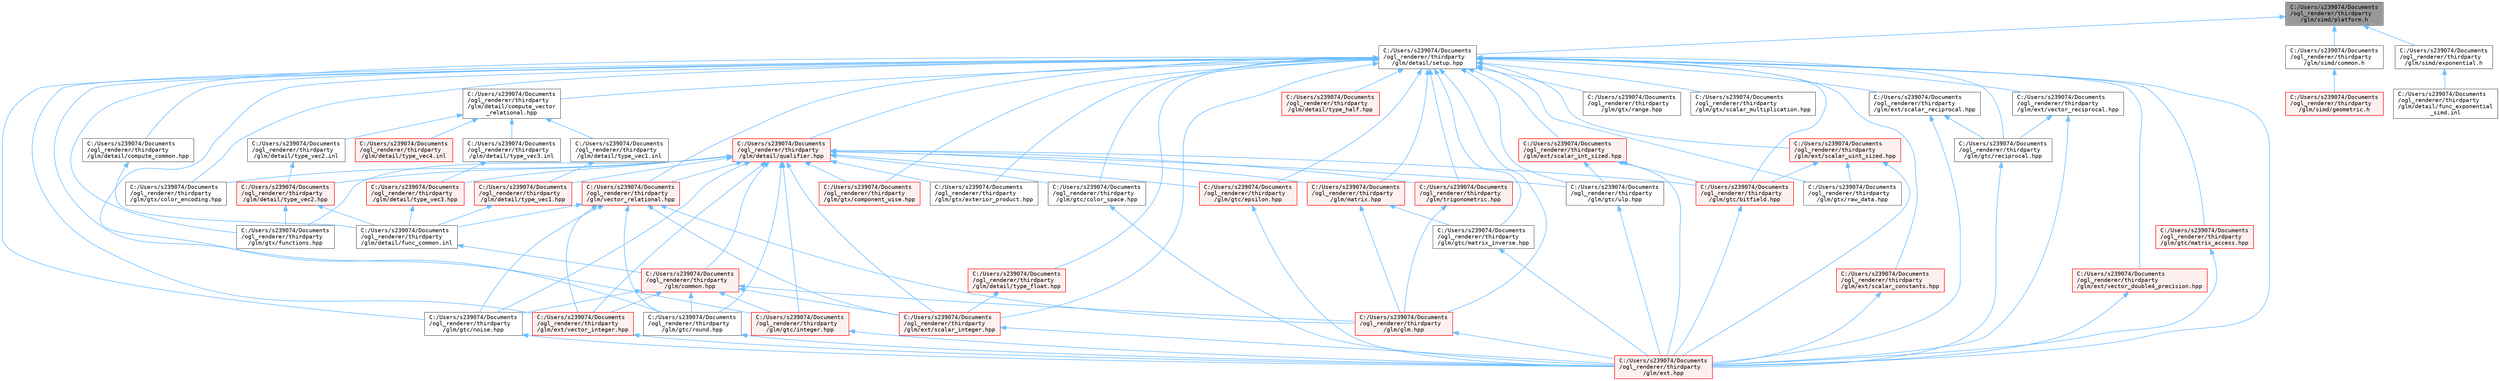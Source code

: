 digraph "C:/Users/s239074/Documents/ogl_renderer/thirdparty/glm/simd/platform.h"
{
 // LATEX_PDF_SIZE
  bgcolor="transparent";
  edge [fontname=Terminal,fontsize=10,labelfontname=Helvetica,labelfontsize=10];
  node [fontname=Terminal,fontsize=10,shape=box,height=0.2,width=0.4];
  Node1 [label="C:/Users/s239074/Documents\l/ogl_renderer/thirdparty\l/glm/simd/platform.h",height=0.2,width=0.4,color="gray40", fillcolor="grey60", style="filled", fontcolor="black",tooltip=" "];
  Node1 -> Node2 [dir="back",color="steelblue1",style="solid"];
  Node2 [label="C:/Users/s239074/Documents\l/ogl_renderer/thirdparty\l/glm/detail/setup.hpp",height=0.2,width=0.4,color="grey40", fillcolor="white", style="filled",URL="$setup_8hpp.html",tooltip=" "];
  Node2 -> Node3 [dir="back",color="steelblue1",style="solid"];
  Node3 [label="C:/Users/s239074/Documents\l/ogl_renderer/thirdparty\l/glm/detail/compute_common.hpp",height=0.2,width=0.4,color="grey40", fillcolor="white", style="filled",URL="$compute__common_8hpp.html",tooltip=" "];
  Node3 -> Node4 [dir="back",color="steelblue1",style="solid"];
  Node4 [label="C:/Users/s239074/Documents\l/ogl_renderer/thirdparty\l/glm/detail/func_common.inl",height=0.2,width=0.4,color="grey40", fillcolor="white", style="filled",URL="$func__common_8inl.html",tooltip=" "];
  Node4 -> Node5 [dir="back",color="steelblue1",style="solid"];
  Node5 [label="C:/Users/s239074/Documents\l/ogl_renderer/thirdparty\l/glm/common.hpp",height=0.2,width=0.4,color="red", fillcolor="#FFF0F0", style="filled",URL="$common_8hpp.html",tooltip=" "];
  Node5 -> Node180 [dir="back",color="steelblue1",style="solid"];
  Node180 [label="C:/Users/s239074/Documents\l/ogl_renderer/thirdparty\l/glm/ext/scalar_integer.hpp",height=0.2,width=0.4,color="red", fillcolor="#FFF0F0", style="filled",URL="$scalar__integer_8hpp.html",tooltip=" "];
  Node180 -> Node8 [dir="back",color="steelblue1",style="solid"];
  Node8 [label="C:/Users/s239074/Documents\l/ogl_renderer/thirdparty\l/glm/ext.hpp",height=0.2,width=0.4,color="red", fillcolor="#FFF0F0", style="filled",URL="$ext_8hpp.html",tooltip=" "];
  Node5 -> Node182 [dir="back",color="steelblue1",style="solid"];
  Node182 [label="C:/Users/s239074/Documents\l/ogl_renderer/thirdparty\l/glm/ext/vector_integer.hpp",height=0.2,width=0.4,color="red", fillcolor="#FFF0F0", style="filled",URL="$vector__integer_8hpp.html",tooltip=" "];
  Node182 -> Node8 [dir="back",color="steelblue1",style="solid"];
  Node5 -> Node42 [dir="back",color="steelblue1",style="solid"];
  Node42 [label="C:/Users/s239074/Documents\l/ogl_renderer/thirdparty\l/glm/glm.hpp",height=0.2,width=0.4,color="red", fillcolor="#FFF0F0", style="filled",URL="$glm_8hpp.html",tooltip=" "];
  Node42 -> Node8 [dir="back",color="steelblue1",style="solid"];
  Node5 -> Node177 [dir="back",color="steelblue1",style="solid"];
  Node177 [label="C:/Users/s239074/Documents\l/ogl_renderer/thirdparty\l/glm/gtc/integer.hpp",height=0.2,width=0.4,color="red", fillcolor="#FFF0F0", style="filled",URL="$gtc_2integer_8hpp.html",tooltip=" "];
  Node177 -> Node8 [dir="back",color="steelblue1",style="solid"];
  Node5 -> Node7 [dir="back",color="steelblue1",style="solid"];
  Node7 [label="C:/Users/s239074/Documents\l/ogl_renderer/thirdparty\l/glm/gtc/noise.hpp",height=0.2,width=0.4,color="grey40", fillcolor="white", style="filled",URL="$noise_8hpp.html",tooltip=" "];
  Node7 -> Node8 [dir="back",color="steelblue1",style="solid"];
  Node5 -> Node184 [dir="back",color="steelblue1",style="solid"];
  Node184 [label="C:/Users/s239074/Documents\l/ogl_renderer/thirdparty\l/glm/gtc/round.hpp",height=0.2,width=0.4,color="grey40", fillcolor="white", style="filled",URL="$round_8hpp.html",tooltip=" "];
  Node184 -> Node8 [dir="back",color="steelblue1",style="solid"];
  Node2 -> Node202 [dir="back",color="steelblue1",style="solid"];
  Node202 [label="C:/Users/s239074/Documents\l/ogl_renderer/thirdparty\l/glm/detail/compute_vector\l_relational.hpp",height=0.2,width=0.4,color="grey40", fillcolor="white", style="filled",URL="$compute__vector__relational_8hpp.html",tooltip=" "];
  Node202 -> Node203 [dir="back",color="steelblue1",style="solid"];
  Node203 [label="C:/Users/s239074/Documents\l/ogl_renderer/thirdparty\l/glm/detail/type_vec1.inl",height=0.2,width=0.4,color="grey40", fillcolor="white", style="filled",URL="$type__vec1_8inl.html",tooltip=" "];
  Node203 -> Node204 [dir="back",color="steelblue1",style="solid"];
  Node204 [label="C:/Users/s239074/Documents\l/ogl_renderer/thirdparty\l/glm/detail/type_vec1.hpp",height=0.2,width=0.4,color="red", fillcolor="#FFF0F0", style="filled",URL="$type__vec1_8hpp.html",tooltip=" "];
  Node204 -> Node4 [dir="back",color="steelblue1",style="solid"];
  Node202 -> Node220 [dir="back",color="steelblue1",style="solid"];
  Node220 [label="C:/Users/s239074/Documents\l/ogl_renderer/thirdparty\l/glm/detail/type_vec2.inl",height=0.2,width=0.4,color="grey40", fillcolor="white", style="filled",URL="$type__vec2_8inl.html",tooltip=" "];
  Node220 -> Node221 [dir="back",color="steelblue1",style="solid"];
  Node221 [label="C:/Users/s239074/Documents\l/ogl_renderer/thirdparty\l/glm/detail/type_vec2.hpp",height=0.2,width=0.4,color="red", fillcolor="#FFF0F0", style="filled",URL="$type__vec2_8hpp.html",tooltip=" "];
  Node221 -> Node4 [dir="back",color="steelblue1",style="solid"];
  Node221 -> Node208 [dir="back",color="steelblue1",style="solid"];
  Node208 [label="C:/Users/s239074/Documents\l/ogl_renderer/thirdparty\l/glm/gtx/functions.hpp",height=0.2,width=0.4,color="grey40", fillcolor="white", style="filled",URL="$functions_8hpp.html",tooltip=" "];
  Node202 -> Node267 [dir="back",color="steelblue1",style="solid"];
  Node267 [label="C:/Users/s239074/Documents\l/ogl_renderer/thirdparty\l/glm/detail/type_vec3.inl",height=0.2,width=0.4,color="grey40", fillcolor="white", style="filled",URL="$type__vec3_8inl.html",tooltip=" "];
  Node267 -> Node268 [dir="back",color="steelblue1",style="solid"];
  Node268 [label="C:/Users/s239074/Documents\l/ogl_renderer/thirdparty\l/glm/detail/type_vec3.hpp",height=0.2,width=0.4,color="red", fillcolor="#FFF0F0", style="filled",URL="$type__vec3_8hpp.html",tooltip=" "];
  Node268 -> Node4 [dir="back",color="steelblue1",style="solid"];
  Node202 -> Node301 [dir="back",color="steelblue1",style="solid"];
  Node301 [label="C:/Users/s239074/Documents\l/ogl_renderer/thirdparty\l/glm/detail/type_vec4.inl",height=0.2,width=0.4,color="red", fillcolor="#FFF0F0", style="filled",URL="$type__vec4_8inl.html",tooltip=" "];
  Node2 -> Node314 [dir="back",color="steelblue1",style="solid"];
  Node314 [label="C:/Users/s239074/Documents\l/ogl_renderer/thirdparty\l/glm/detail/qualifier.hpp",height=0.2,width=0.4,color="red", fillcolor="#FFF0F0", style="filled",URL="$qualifier_8hpp.html",tooltip=" "];
  Node314 -> Node5 [dir="back",color="steelblue1",style="solid"];
  Node314 -> Node204 [dir="back",color="steelblue1",style="solid"];
  Node314 -> Node221 [dir="back",color="steelblue1",style="solid"];
  Node314 -> Node268 [dir="back",color="steelblue1",style="solid"];
  Node314 -> Node180 [dir="back",color="steelblue1",style="solid"];
  Node314 -> Node182 [dir="back",color="steelblue1",style="solid"];
  Node314 -> Node117 [dir="back",color="steelblue1",style="solid"];
  Node117 [label="C:/Users/s239074/Documents\l/ogl_renderer/thirdparty\l/glm/gtc/bitfield.hpp",height=0.2,width=0.4,color="red", fillcolor="#FFF0F0", style="filled",URL="$bitfield_8hpp.html",tooltip=" "];
  Node117 -> Node8 [dir="back",color="steelblue1",style="solid"];
  Node314 -> Node206 [dir="back",color="steelblue1",style="solid"];
  Node206 [label="C:/Users/s239074/Documents\l/ogl_renderer/thirdparty\l/glm/gtc/color_space.hpp",height=0.2,width=0.4,color="grey40", fillcolor="white", style="filled",URL="$gtc_2color__space_8hpp.html",tooltip=" "];
  Node206 -> Node8 [dir="back",color="steelblue1",style="solid"];
  Node314 -> Node197 [dir="back",color="steelblue1",style="solid"];
  Node197 [label="C:/Users/s239074/Documents\l/ogl_renderer/thirdparty\l/glm/gtc/epsilon.hpp",height=0.2,width=0.4,color="red", fillcolor="#FFF0F0", style="filled",URL="$epsilon_8hpp.html",tooltip=" "];
  Node197 -> Node8 [dir="back",color="steelblue1",style="solid"];
  Node314 -> Node177 [dir="back",color="steelblue1",style="solid"];
  Node314 -> Node7 [dir="back",color="steelblue1",style="solid"];
  Node314 -> Node184 [dir="back",color="steelblue1",style="solid"];
  Node314 -> Node192 [dir="back",color="steelblue1",style="solid"];
  Node192 [label="C:/Users/s239074/Documents\l/ogl_renderer/thirdparty\l/glm/gtc/ulp.hpp",height=0.2,width=0.4,color="grey40", fillcolor="white", style="filled",URL="$ulp_8hpp.html",tooltip=" "];
  Node192 -> Node8 [dir="back",color="steelblue1",style="solid"];
  Node314 -> Node291 [dir="back",color="steelblue1",style="solid"];
  Node291 [label="C:/Users/s239074/Documents\l/ogl_renderer/thirdparty\l/glm/gtx/color_encoding.hpp",height=0.2,width=0.4,color="grey40", fillcolor="white", style="filled",URL="$color__encoding_8hpp.html",tooltip=" "];
  Node314 -> Node179 [dir="back",color="steelblue1",style="solid"];
  Node179 [label="C:/Users/s239074/Documents\l/ogl_renderer/thirdparty\l/glm/gtx/component_wise.hpp",height=0.2,width=0.4,color="red", fillcolor="#FFF0F0", style="filled",URL="$component__wise_8hpp.html",tooltip=" "];
  Node314 -> Node318 [dir="back",color="steelblue1",style="solid"];
  Node318 [label="C:/Users/s239074/Documents\l/ogl_renderer/thirdparty\l/glm/gtx/exterior_product.hpp",height=0.2,width=0.4,color="grey40", fillcolor="white", style="filled",URL="$exterior__product_8hpp.html",tooltip=" "];
  Node314 -> Node208 [dir="back",color="steelblue1",style="solid"];
  Node314 -> Node33 [dir="back",color="steelblue1",style="solid"];
  Node33 [label="C:/Users/s239074/Documents\l/ogl_renderer/thirdparty\l/glm/matrix.hpp",height=0.2,width=0.4,color="red", fillcolor="#FFF0F0", style="filled",URL="$matrix_8hpp.html",tooltip=" "];
  Node33 -> Node42 [dir="back",color="steelblue1",style="solid"];
  Node33 -> Node102 [dir="back",color="steelblue1",style="solid"];
  Node102 [label="C:/Users/s239074/Documents\l/ogl_renderer/thirdparty\l/glm/gtc/matrix_inverse.hpp",height=0.2,width=0.4,color="grey40", fillcolor="white", style="filled",URL="$matrix__inverse_8hpp.html",tooltip=" "];
  Node102 -> Node8 [dir="back",color="steelblue1",style="solid"];
  Node314 -> Node320 [dir="back",color="steelblue1",style="solid"];
  Node320 [label="C:/Users/s239074/Documents\l/ogl_renderer/thirdparty\l/glm/trigonometric.hpp",height=0.2,width=0.4,color="red", fillcolor="#FFF0F0", style="filled",URL="$trigonometric_8hpp.html",tooltip=" "];
  Node320 -> Node42 [dir="back",color="steelblue1",style="solid"];
  Node314 -> Node327 [dir="back",color="steelblue1",style="solid"];
  Node327 [label="C:/Users/s239074/Documents\l/ogl_renderer/thirdparty\l/glm/vector_relational.hpp",height=0.2,width=0.4,color="red", fillcolor="#FFF0F0", style="filled",URL="$vector__relational_8hpp.html",tooltip=" "];
  Node327 -> Node4 [dir="back",color="steelblue1",style="solid"];
  Node327 -> Node180 [dir="back",color="steelblue1",style="solid"];
  Node327 -> Node182 [dir="back",color="steelblue1",style="solid"];
  Node327 -> Node42 [dir="back",color="steelblue1",style="solid"];
  Node327 -> Node7 [dir="back",color="steelblue1",style="solid"];
  Node327 -> Node184 [dir="back",color="steelblue1",style="solid"];
  Node2 -> Node330 [dir="back",color="steelblue1",style="solid"];
  Node330 [label="C:/Users/s239074/Documents\l/ogl_renderer/thirdparty\l/glm/detail/type_float.hpp",height=0.2,width=0.4,color="red", fillcolor="#FFF0F0", style="filled",URL="$type__float_8hpp.html",tooltip=" "];
  Node330 -> Node180 [dir="back",color="steelblue1",style="solid"];
  Node2 -> Node332 [dir="back",color="steelblue1",style="solid"];
  Node332 [label="C:/Users/s239074/Documents\l/ogl_renderer/thirdparty\l/glm/detail/type_half.hpp",height=0.2,width=0.4,color="red", fillcolor="#FFF0F0", style="filled",URL="$type__half_8hpp.html",tooltip=" "];
  Node2 -> Node8 [dir="back",color="steelblue1",style="solid"];
  Node2 -> Node333 [dir="back",color="steelblue1",style="solid"];
  Node333 [label="C:/Users/s239074/Documents\l/ogl_renderer/thirdparty\l/glm/ext/scalar_constants.hpp",height=0.2,width=0.4,color="red", fillcolor="#FFF0F0", style="filled",URL="$scalar__constants_8hpp.html",tooltip=" "];
  Node333 -> Node8 [dir="back",color="steelblue1",style="solid"];
  Node2 -> Node340 [dir="back",color="steelblue1",style="solid"];
  Node340 [label="C:/Users/s239074/Documents\l/ogl_renderer/thirdparty\l/glm/ext/scalar_int_sized.hpp",height=0.2,width=0.4,color="red", fillcolor="#FFF0F0", style="filled",URL="$scalar__int__sized_8hpp.html",tooltip=" "];
  Node340 -> Node8 [dir="back",color="steelblue1",style="solid"];
  Node340 -> Node117 [dir="back",color="steelblue1",style="solid"];
  Node340 -> Node192 [dir="back",color="steelblue1",style="solid"];
  Node2 -> Node180 [dir="back",color="steelblue1",style="solid"];
  Node2 -> Node322 [dir="back",color="steelblue1",style="solid"];
  Node322 [label="C:/Users/s239074/Documents\l/ogl_renderer/thirdparty\l/glm/ext/scalar_reciprocal.hpp",height=0.2,width=0.4,color="grey40", fillcolor="white", style="filled",URL="$scalar__reciprocal_8hpp.html",tooltip=" "];
  Node322 -> Node8 [dir="back",color="steelblue1",style="solid"];
  Node322 -> Node323 [dir="back",color="steelblue1",style="solid"];
  Node323 [label="C:/Users/s239074/Documents\l/ogl_renderer/thirdparty\l/glm/gtc/reciprocal.hpp",height=0.2,width=0.4,color="grey40", fillcolor="white", style="filled",URL="$reciprocal_8hpp.html",tooltip=" "];
  Node323 -> Node8 [dir="back",color="steelblue1",style="solid"];
  Node2 -> Node341 [dir="back",color="steelblue1",style="solid"];
  Node341 [label="C:/Users/s239074/Documents\l/ogl_renderer/thirdparty\l/glm/ext/scalar_uint_sized.hpp",height=0.2,width=0.4,color="red", fillcolor="#FFF0F0", style="filled",URL="$scalar__uint__sized_8hpp.html",tooltip=" "];
  Node341 -> Node8 [dir="back",color="steelblue1",style="solid"];
  Node341 -> Node117 [dir="back",color="steelblue1",style="solid"];
  Node341 -> Node342 [dir="back",color="steelblue1",style="solid"];
  Node342 [label="C:/Users/s239074/Documents\l/ogl_renderer/thirdparty\l/glm/gtx/raw_data.hpp",height=0.2,width=0.4,color="grey40", fillcolor="white", style="filled",URL="$raw__data_8hpp.html",tooltip=" "];
  Node2 -> Node307 [dir="back",color="steelblue1",style="solid"];
  Node307 [label="C:/Users/s239074/Documents\l/ogl_renderer/thirdparty\l/glm/ext/vector_double4_precision.hpp",height=0.2,width=0.4,color="red", fillcolor="#FFF0F0", style="filled",URL="$vector__double4__precision_8hpp.html",tooltip=" "];
  Node307 -> Node8 [dir="back",color="steelblue1",style="solid"];
  Node2 -> Node182 [dir="back",color="steelblue1",style="solid"];
  Node2 -> Node325 [dir="back",color="steelblue1",style="solid"];
  Node325 [label="C:/Users/s239074/Documents\l/ogl_renderer/thirdparty\l/glm/ext/vector_reciprocal.hpp",height=0.2,width=0.4,color="grey40", fillcolor="white", style="filled",URL="$vector__reciprocal_8hpp.html",tooltip=" "];
  Node325 -> Node8 [dir="back",color="steelblue1",style="solid"];
  Node325 -> Node323 [dir="back",color="steelblue1",style="solid"];
  Node2 -> Node42 [dir="back",color="steelblue1",style="solid"];
  Node2 -> Node117 [dir="back",color="steelblue1",style="solid"];
  Node2 -> Node206 [dir="back",color="steelblue1",style="solid"];
  Node2 -> Node197 [dir="back",color="steelblue1",style="solid"];
  Node2 -> Node177 [dir="back",color="steelblue1",style="solid"];
  Node2 -> Node343 [dir="back",color="steelblue1",style="solid"];
  Node343 [label="C:/Users/s239074/Documents\l/ogl_renderer/thirdparty\l/glm/gtc/matrix_access.hpp",height=0.2,width=0.4,color="red", fillcolor="#FFF0F0", style="filled",URL="$matrix__access_8hpp.html",tooltip=" "];
  Node343 -> Node8 [dir="back",color="steelblue1",style="solid"];
  Node2 -> Node102 [dir="back",color="steelblue1",style="solid"];
  Node2 -> Node7 [dir="back",color="steelblue1",style="solid"];
  Node2 -> Node323 [dir="back",color="steelblue1",style="solid"];
  Node2 -> Node184 [dir="back",color="steelblue1",style="solid"];
  Node2 -> Node192 [dir="back",color="steelblue1",style="solid"];
  Node2 -> Node291 [dir="back",color="steelblue1",style="solid"];
  Node2 -> Node179 [dir="back",color="steelblue1",style="solid"];
  Node2 -> Node318 [dir="back",color="steelblue1",style="solid"];
  Node2 -> Node208 [dir="back",color="steelblue1",style="solid"];
  Node2 -> Node105 [dir="back",color="steelblue1",style="solid"];
  Node105 [label="C:/Users/s239074/Documents\l/ogl_renderer/thirdparty\l/glm/gtx/range.hpp",height=0.2,width=0.4,color="grey40", fillcolor="white", style="filled",URL="$range_8hpp.html",tooltip=" "];
  Node2 -> Node342 [dir="back",color="steelblue1",style="solid"];
  Node2 -> Node106 [dir="back",color="steelblue1",style="solid"];
  Node106 [label="C:/Users/s239074/Documents\l/ogl_renderer/thirdparty\l/glm/gtx/scalar_multiplication.hpp",height=0.2,width=0.4,color="grey40", fillcolor="white", style="filled",URL="$scalar__multiplication_8hpp.html",tooltip=" "];
  Node2 -> Node33 [dir="back",color="steelblue1",style="solid"];
  Node2 -> Node320 [dir="back",color="steelblue1",style="solid"];
  Node2 -> Node327 [dir="back",color="steelblue1",style="solid"];
  Node1 -> Node344 [dir="back",color="steelblue1",style="solid"];
  Node344 [label="C:/Users/s239074/Documents\l/ogl_renderer/thirdparty\l/glm/simd/common.h",height=0.2,width=0.4,color="grey40", fillcolor="white", style="filled",URL="$common_8h.html",tooltip=" "];
  Node344 -> Node345 [dir="back",color="steelblue1",style="solid"];
  Node345 [label="C:/Users/s239074/Documents\l/ogl_renderer/thirdparty\l/glm/simd/geometric.h",height=0.2,width=0.4,color="red", fillcolor="#FFF0F0", style="filled",URL="$geometric_8h.html",tooltip=" "];
  Node1 -> Node348 [dir="back",color="steelblue1",style="solid"];
  Node348 [label="C:/Users/s239074/Documents\l/ogl_renderer/thirdparty\l/glm/simd/exponential.h",height=0.2,width=0.4,color="grey40", fillcolor="white", style="filled",URL="$exponential_8h.html",tooltip=" "];
  Node348 -> Node349 [dir="back",color="steelblue1",style="solid"];
  Node349 [label="C:/Users/s239074/Documents\l/ogl_renderer/thirdparty\l/glm/detail/func_exponential\l_simd.inl",height=0.2,width=0.4,color="grey40", fillcolor="white", style="filled",URL="$func__exponential__simd_8inl.html",tooltip=" "];
}
